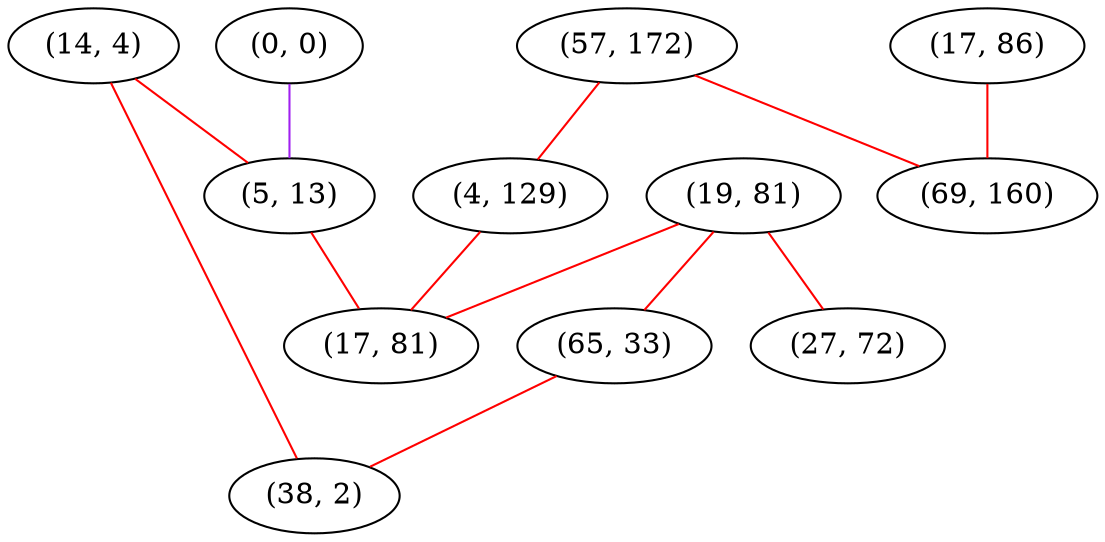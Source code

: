 graph "" {
"(0, 0)";
"(14, 4)";
"(19, 81)";
"(5, 13)";
"(57, 172)";
"(65, 33)";
"(38, 2)";
"(17, 86)";
"(69, 160)";
"(27, 72)";
"(4, 129)";
"(17, 81)";
"(0, 0)" -- "(5, 13)"  [color=purple, key=0, weight=4];
"(14, 4)" -- "(38, 2)"  [color=red, key=0, weight=1];
"(14, 4)" -- "(5, 13)"  [color=red, key=0, weight=1];
"(19, 81)" -- "(27, 72)"  [color=red, key=0, weight=1];
"(19, 81)" -- "(17, 81)"  [color=red, key=0, weight=1];
"(19, 81)" -- "(65, 33)"  [color=red, key=0, weight=1];
"(5, 13)" -- "(17, 81)"  [color=red, key=0, weight=1];
"(57, 172)" -- "(4, 129)"  [color=red, key=0, weight=1];
"(57, 172)" -- "(69, 160)"  [color=red, key=0, weight=1];
"(65, 33)" -- "(38, 2)"  [color=red, key=0, weight=1];
"(17, 86)" -- "(69, 160)"  [color=red, key=0, weight=1];
"(4, 129)" -- "(17, 81)"  [color=red, key=0, weight=1];
}

